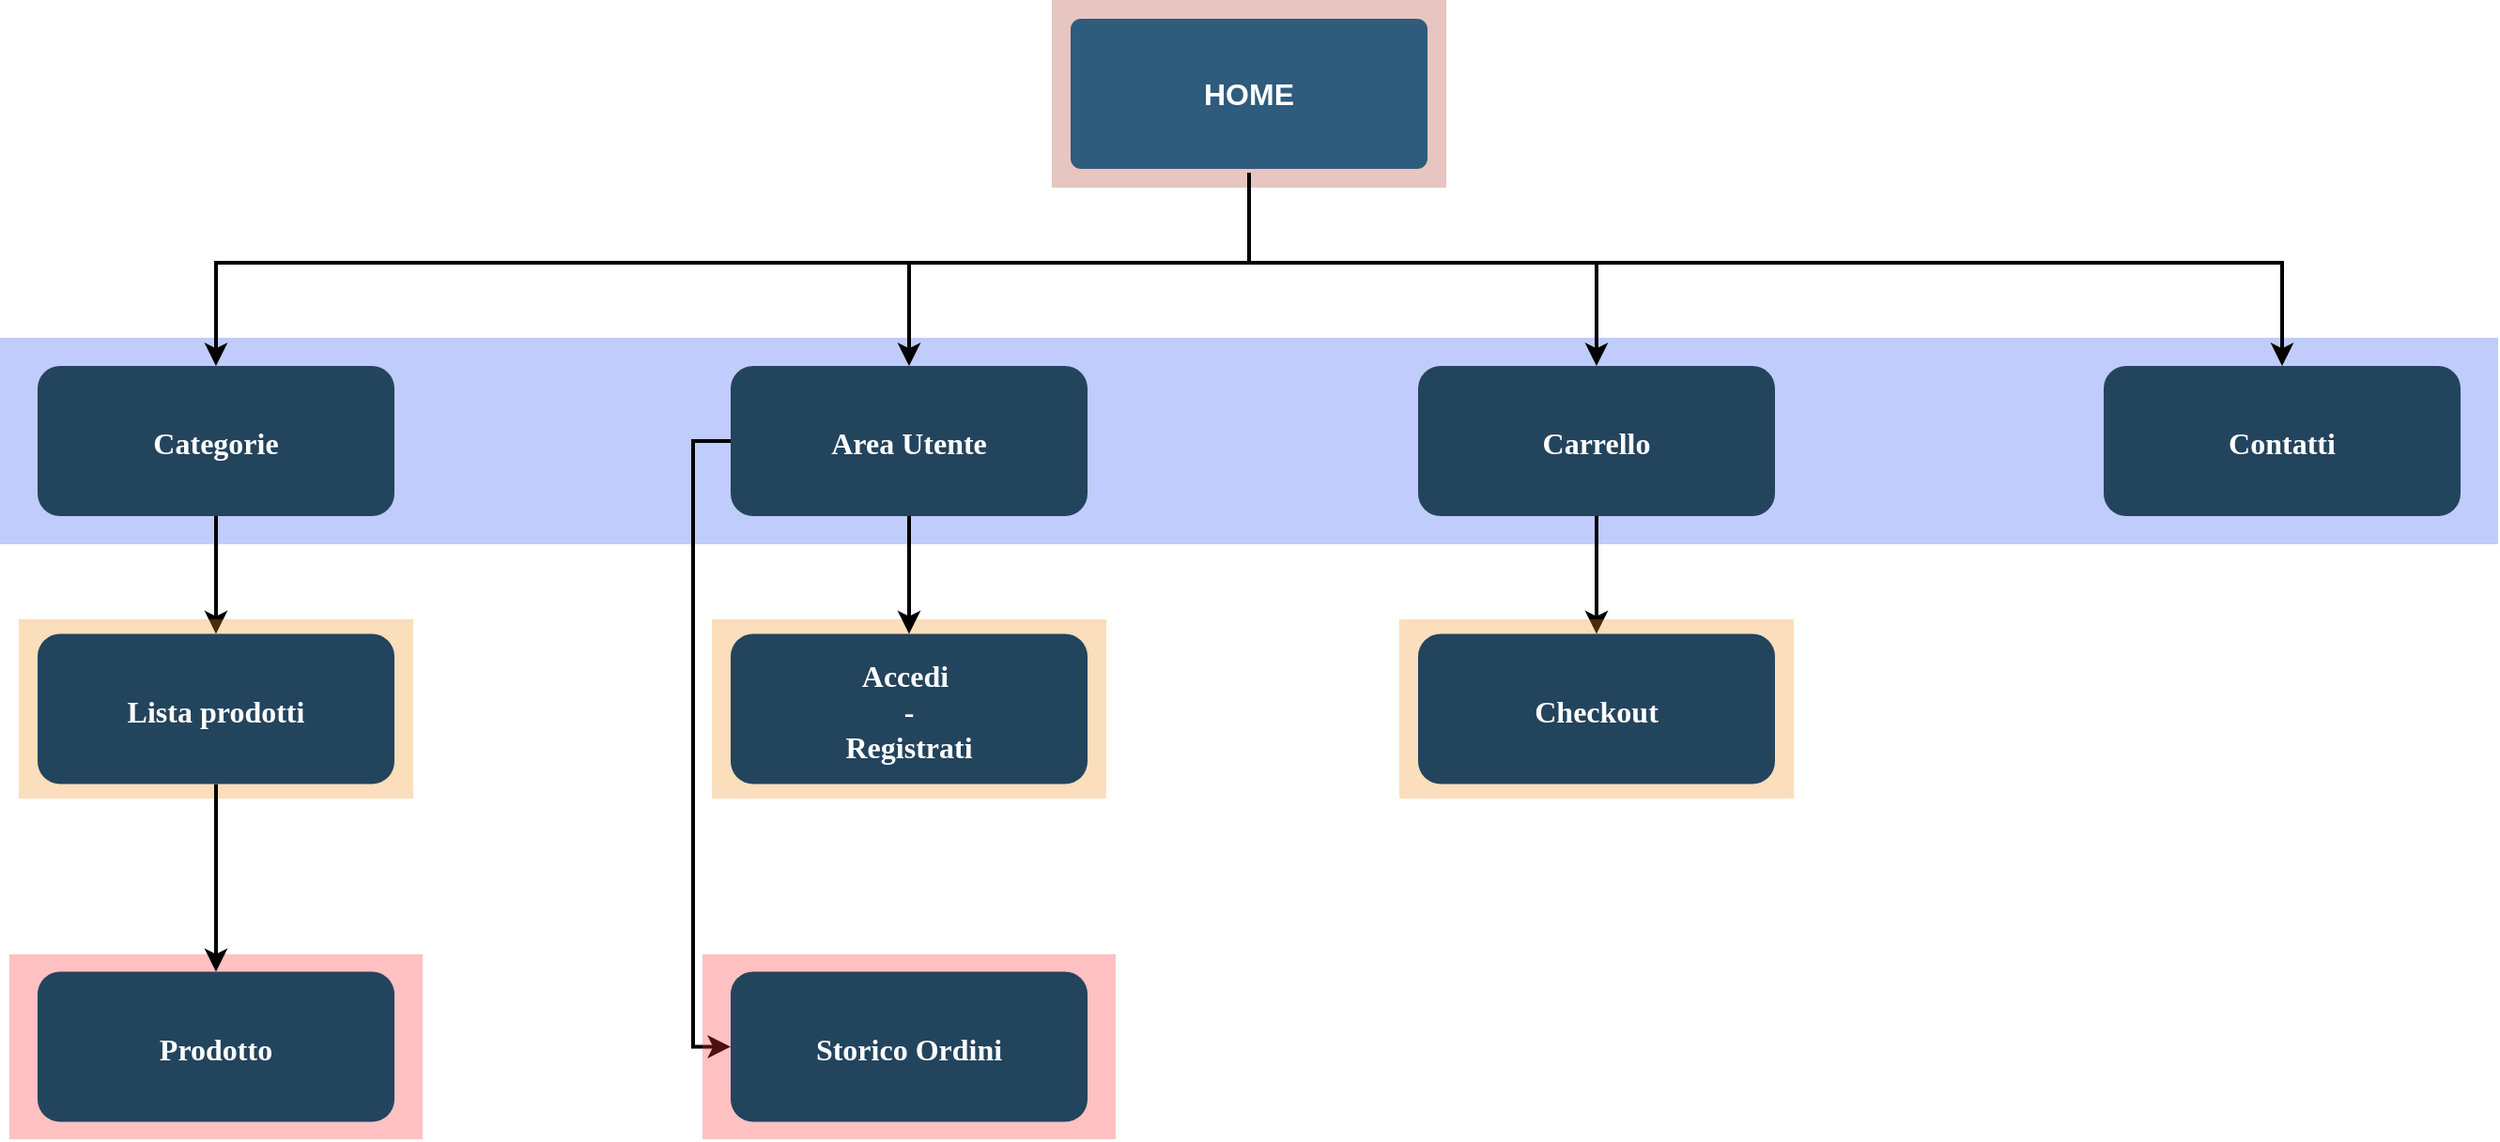 <mxfile version="12.9.6" type="device"><diagram name="Page-1" id="2c0d36ab-eaac-3732-788b-9136903baeff"><mxGraphModel dx="1038" dy="581" grid="1" gridSize="10" guides="1" tooltips="1" connect="1" arrows="1" fold="1" page="1" pageScale="1.5" pageWidth="1169" pageHeight="827" background="#ffffff" math="0" shadow="0"><root><mxCell id="0"/><mxCell id="1" parent="0"/><mxCell id="6T7QZ7DqAXJTUnkzBOKX-135" value="" style="fillColor=#F2931E;strokeColor=none;opacity=30;" parent="1" vertex="1"><mxGeometry x="509" y="470" width="210" height="95.5" as="geometry"/></mxCell><mxCell id="6T7QZ7DqAXJTUnkzBOKX-131" value="" style="fillColor=#FF3333;strokeColor=none;opacity=30;" parent="1" vertex="1"><mxGeometry x="135" y="648.43" width="220" height="98.63" as="geometry"/></mxCell><mxCell id="3jYx99jLwLPEsEJA9RcS-173" value="" style="fillColor=#3057F2;strokeColor=none;opacity=30;" parent="1" vertex="1"><mxGeometry x="130" y="320" width="1330" height="110" as="geometry"/></mxCell><mxCell id="123" value="" style="fillColor=#AE4132;strokeColor=none;opacity=30;" parent="1" vertex="1"><mxGeometry x="690" y="140.0" width="210" height="100.0" as="geometry"/></mxCell><mxCell id="4" value="Contatti" style="rounded=1;fillColor=#23445D;gradientColor=none;strokeColor=none;fontColor=#FFFFFF;fontStyle=1;fontFamily=Tahoma;fontSize=16;" parent="1" vertex="1"><mxGeometry x="1250.0" y="335" width="190" height="80" as="geometry"/></mxCell><mxCell id="ElU7PXCPlLMTo8cTrCo4-132" style="edgeStyle=orthogonalEdgeStyle;rounded=0;orthogonalLoop=1;jettySize=auto;html=1;exitX=0.5;exitY=1;exitDx=0;exitDy=0;entryX=0.5;entryY=0;entryDx=0;entryDy=0;strokeWidth=2;" parent="1" source="10" target="ElU7PXCPlLMTo8cTrCo4-131" edge="1"><mxGeometry relative="1" as="geometry"/></mxCell><mxCell id="10" value="Carrello" style="rounded=1;fillColor=#23445D;gradientColor=none;strokeColor=none;fontColor=#FFFFFF;fontStyle=1;fontFamily=Tahoma;fontSize=16;" parent="1" vertex="1"><mxGeometry x="885" y="335" width="190" height="80" as="geometry"/></mxCell><mxCell id="41vMo105aWfs5k9AWgwn-130" style="edgeStyle=orthogonalEdgeStyle;rounded=0;orthogonalLoop=1;jettySize=auto;html=1;exitX=0.5;exitY=1;exitDx=0;exitDy=0;entryX=0.5;entryY=0;entryDx=0;entryDy=0;strokeWidth=2;" parent="1" source="12" edge="1"><mxGeometry relative="1" as="geometry"><mxPoint x="614" y="477.75" as="targetPoint"/></mxGeometry></mxCell><mxCell id="ElU7PXCPlLMTo8cTrCo4-145" style="edgeStyle=orthogonalEdgeStyle;rounded=0;orthogonalLoop=1;jettySize=auto;html=1;exitX=0;exitY=0.5;exitDx=0;exitDy=0;entryX=0;entryY=0.5;entryDx=0;entryDy=0;strokeWidth=2;fontSize=16;" parent="1" source="12" target="ElU7PXCPlLMTo8cTrCo4-144" edge="1"><mxGeometry relative="1" as="geometry"/></mxCell><mxCell id="12" value="Area Utente" style="rounded=1;fillColor=#23445D;gradientColor=none;strokeColor=none;fontColor=#FFFFFF;fontStyle=1;fontFamily=Tahoma;fontSize=16;" parent="1" vertex="1"><mxGeometry x="519.0" y="335" width="190" height="80" as="geometry"/></mxCell><mxCell id="41vMo105aWfs5k9AWgwn-124" style="edgeStyle=orthogonalEdgeStyle;rounded=0;orthogonalLoop=1;jettySize=auto;html=1;exitX=0.5;exitY=1;exitDx=0;exitDy=0;strokeWidth=2;entryX=0.5;entryY=0;entryDx=0;entryDy=0;" parent="1" source="13" target="ElU7PXCPlLMTo8cTrCo4-135" edge="1"><mxGeometry relative="1" as="geometry"><mxPoint x="245" y="460" as="targetPoint"/></mxGeometry></mxCell><mxCell id="13" value="Categorie" style="rounded=1;fillColor=#23445D;gradientColor=none;strokeColor=none;fontColor=#FFFFFF;fontStyle=1;fontFamily=Tahoma;fontSize=16;" parent="1" vertex="1"><mxGeometry x="150" y="335" width="190" height="80" as="geometry"/></mxCell><mxCell id="ElU7PXCPlLMTo8cTrCo4-123" value="Accedi &#10;-&#10;Registrati" style="rounded=1;fillColor=#23445D;gradientColor=none;strokeColor=none;fontColor=#FFFFFF;fontStyle=1;fontFamily=Tahoma;fontSize=16;" parent="1" vertex="1"><mxGeometry x="519.0" y="477.75" width="190" height="80" as="geometry"/></mxCell><mxCell id="ElU7PXCPlLMTo8cTrCo4-130" value="" style="fillColor=#F2931E;strokeColor=none;opacity=30;" parent="1" vertex="1"><mxGeometry x="875" y="470" width="210" height="95.5" as="geometry"/></mxCell><mxCell id="ElU7PXCPlLMTo8cTrCo4-131" value="Checkout" style="rounded=1;fillColor=#23445D;gradientColor=none;strokeColor=none;fontColor=#FFFFFF;fontStyle=1;fontFamily=Tahoma;fontSize=16;" parent="1" vertex="1"><mxGeometry x="885.0" y="477.75" width="190" height="80" as="geometry"/></mxCell><mxCell id="ElU7PXCPlLMTo8cTrCo4-134" value="" style="fillColor=#F2931E;strokeColor=none;opacity=30;" parent="1" vertex="1"><mxGeometry x="140" y="470" width="210" height="95.5" as="geometry"/></mxCell><mxCell id="ElU7PXCPlLMTo8cTrCo4-142" style="edgeStyle=orthogonalEdgeStyle;rounded=0;orthogonalLoop=1;jettySize=auto;html=1;exitX=0.5;exitY=1;exitDx=0;exitDy=0;entryX=0.5;entryY=0;entryDx=0;entryDy=0;strokeWidth=2;fontSize=16;" parent="1" source="ElU7PXCPlLMTo8cTrCo4-135" target="ElU7PXCPlLMTo8cTrCo4-138" edge="1"><mxGeometry relative="1" as="geometry"/></mxCell><mxCell id="ElU7PXCPlLMTo8cTrCo4-135" value="Lista prodotti" style="rounded=1;fillColor=#23445D;gradientColor=none;strokeColor=none;fontColor=#FFFFFF;fontStyle=1;fontFamily=Tahoma;fontSize=16;" parent="1" vertex="1"><mxGeometry x="150.0" y="477.75" width="190" height="80" as="geometry"/></mxCell><mxCell id="ElU7PXCPlLMTo8cTrCo4-138" value="Prodotto" style="rounded=1;fillColor=#23445D;gradientColor=none;strokeColor=none;fontColor=#FFFFFF;fontStyle=1;fontFamily=Tahoma;fontSize=16;" parent="1" vertex="1"><mxGeometry x="150.0" y="657.75" width="190" height="80" as="geometry"/></mxCell><mxCell id="ElU7PXCPlLMTo8cTrCo4-143" value="" style="fillColor=#FF3333;strokeColor=none;opacity=30;" parent="1" vertex="1"><mxGeometry x="504" y="648.43" width="220" height="98.63" as="geometry"/></mxCell><mxCell id="ElU7PXCPlLMTo8cTrCo4-144" value="Storico Ordini" style="rounded=1;fillColor=#23445D;gradientColor=none;strokeColor=none;fontColor=#FFFFFF;fontStyle=1;fontFamily=Tahoma;fontSize=16;" parent="1" vertex="1"><mxGeometry x="519.0" y="657.75" width="190" height="80" as="geometry"/></mxCell><mxCell id="uHnCLkRvTZeYhWWIFo1U-128" style="edgeStyle=orthogonalEdgeStyle;rounded=0;orthogonalLoop=1;jettySize=auto;html=1;exitX=0.5;exitY=1;exitDx=0;exitDy=0;endArrow=classic;endFill=1;strokeWidth=2;" edge="1" parent="1" source="uHnCLkRvTZeYhWWIFo1U-124" target="13"><mxGeometry relative="1" as="geometry"><Array as="points"><mxPoint x="795" y="280"/><mxPoint x="245" y="280"/></Array></mxGeometry></mxCell><mxCell id="uHnCLkRvTZeYhWWIFo1U-129" style="edgeStyle=orthogonalEdgeStyle;rounded=0;orthogonalLoop=1;jettySize=auto;html=1;exitX=0.5;exitY=1;exitDx=0;exitDy=0;entryX=0.5;entryY=0;entryDx=0;entryDy=0;endArrow=classic;endFill=1;strokeWidth=2;" edge="1" parent="1" source="uHnCLkRvTZeYhWWIFo1U-124" target="12"><mxGeometry relative="1" as="geometry"><Array as="points"><mxPoint x="795" y="280"/><mxPoint x="614" y="280"/></Array></mxGeometry></mxCell><mxCell id="uHnCLkRvTZeYhWWIFo1U-130" style="edgeStyle=orthogonalEdgeStyle;rounded=0;orthogonalLoop=1;jettySize=auto;html=1;exitX=0.5;exitY=1;exitDx=0;exitDy=0;endArrow=classic;endFill=1;strokeWidth=2;" edge="1" parent="1" source="uHnCLkRvTZeYhWWIFo1U-124" target="10"><mxGeometry relative="1" as="geometry"><Array as="points"><mxPoint x="795" y="280"/><mxPoint x="980" y="280"/></Array></mxGeometry></mxCell><mxCell id="uHnCLkRvTZeYhWWIFo1U-131" style="edgeStyle=orthogonalEdgeStyle;rounded=0;orthogonalLoop=1;jettySize=auto;html=1;exitX=0.5;exitY=1;exitDx=0;exitDy=0;entryX=0.5;entryY=0;entryDx=0;entryDy=0;endArrow=classic;endFill=1;strokeWidth=2;" edge="1" parent="1" source="uHnCLkRvTZeYhWWIFo1U-124" target="4"><mxGeometry relative="1" as="geometry"><Array as="points"><mxPoint x="795" y="280"/><mxPoint x="1345" y="280"/></Array></mxGeometry></mxCell><mxCell id="uHnCLkRvTZeYhWWIFo1U-124" value="HOME" style="rounded=1;whiteSpace=wrap;html=1;shadow=0;labelBackgroundColor=none;strokeColor=none;strokeWidth=3;fillColor=#2F5B7C;fontFamily=Helvetica;fontSize=16;fontColor=#FFFFFF;align=center;fontStyle=1;spacing=5;arcSize=7;perimeterSpacing=2;" vertex="1" parent="1"><mxGeometry x="700" y="150" width="190" height="80" as="geometry"/></mxCell></root></mxGraphModel></diagram></mxfile>